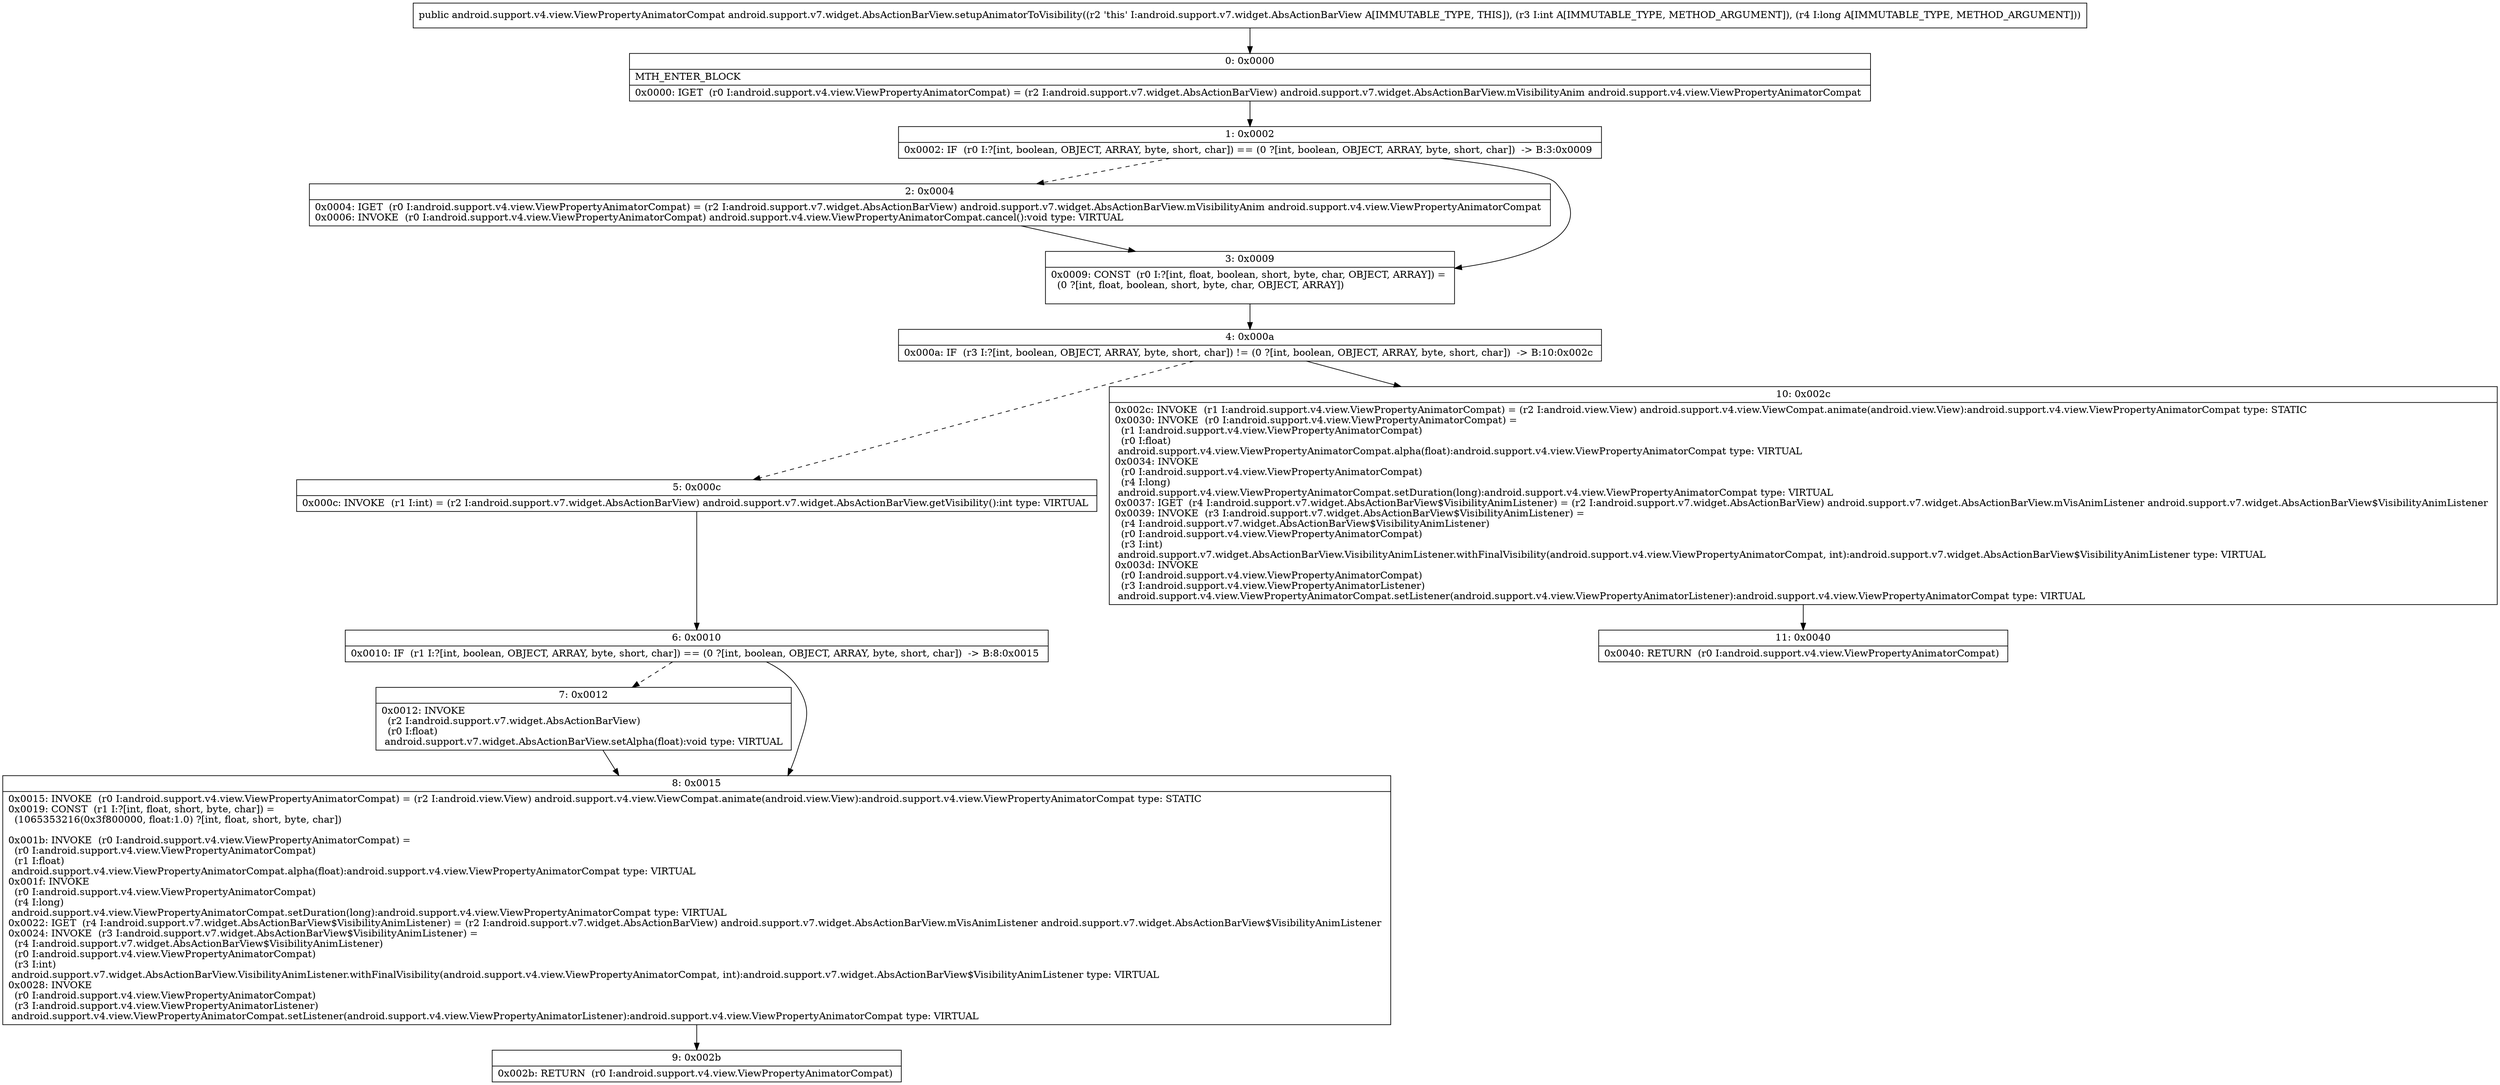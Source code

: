 digraph "CFG forandroid.support.v7.widget.AbsActionBarView.setupAnimatorToVisibility(IJ)Landroid\/support\/v4\/view\/ViewPropertyAnimatorCompat;" {
Node_0 [shape=record,label="{0\:\ 0x0000|MTH_ENTER_BLOCK\l|0x0000: IGET  (r0 I:android.support.v4.view.ViewPropertyAnimatorCompat) = (r2 I:android.support.v7.widget.AbsActionBarView) android.support.v7.widget.AbsActionBarView.mVisibilityAnim android.support.v4.view.ViewPropertyAnimatorCompat \l}"];
Node_1 [shape=record,label="{1\:\ 0x0002|0x0002: IF  (r0 I:?[int, boolean, OBJECT, ARRAY, byte, short, char]) == (0 ?[int, boolean, OBJECT, ARRAY, byte, short, char])  \-\> B:3:0x0009 \l}"];
Node_2 [shape=record,label="{2\:\ 0x0004|0x0004: IGET  (r0 I:android.support.v4.view.ViewPropertyAnimatorCompat) = (r2 I:android.support.v7.widget.AbsActionBarView) android.support.v7.widget.AbsActionBarView.mVisibilityAnim android.support.v4.view.ViewPropertyAnimatorCompat \l0x0006: INVOKE  (r0 I:android.support.v4.view.ViewPropertyAnimatorCompat) android.support.v4.view.ViewPropertyAnimatorCompat.cancel():void type: VIRTUAL \l}"];
Node_3 [shape=record,label="{3\:\ 0x0009|0x0009: CONST  (r0 I:?[int, float, boolean, short, byte, char, OBJECT, ARRAY]) = \l  (0 ?[int, float, boolean, short, byte, char, OBJECT, ARRAY])\l \l}"];
Node_4 [shape=record,label="{4\:\ 0x000a|0x000a: IF  (r3 I:?[int, boolean, OBJECT, ARRAY, byte, short, char]) != (0 ?[int, boolean, OBJECT, ARRAY, byte, short, char])  \-\> B:10:0x002c \l}"];
Node_5 [shape=record,label="{5\:\ 0x000c|0x000c: INVOKE  (r1 I:int) = (r2 I:android.support.v7.widget.AbsActionBarView) android.support.v7.widget.AbsActionBarView.getVisibility():int type: VIRTUAL \l}"];
Node_6 [shape=record,label="{6\:\ 0x0010|0x0010: IF  (r1 I:?[int, boolean, OBJECT, ARRAY, byte, short, char]) == (0 ?[int, boolean, OBJECT, ARRAY, byte, short, char])  \-\> B:8:0x0015 \l}"];
Node_7 [shape=record,label="{7\:\ 0x0012|0x0012: INVOKE  \l  (r2 I:android.support.v7.widget.AbsActionBarView)\l  (r0 I:float)\l android.support.v7.widget.AbsActionBarView.setAlpha(float):void type: VIRTUAL \l}"];
Node_8 [shape=record,label="{8\:\ 0x0015|0x0015: INVOKE  (r0 I:android.support.v4.view.ViewPropertyAnimatorCompat) = (r2 I:android.view.View) android.support.v4.view.ViewCompat.animate(android.view.View):android.support.v4.view.ViewPropertyAnimatorCompat type: STATIC \l0x0019: CONST  (r1 I:?[int, float, short, byte, char]) = \l  (1065353216(0x3f800000, float:1.0) ?[int, float, short, byte, char])\l \l0x001b: INVOKE  (r0 I:android.support.v4.view.ViewPropertyAnimatorCompat) = \l  (r0 I:android.support.v4.view.ViewPropertyAnimatorCompat)\l  (r1 I:float)\l android.support.v4.view.ViewPropertyAnimatorCompat.alpha(float):android.support.v4.view.ViewPropertyAnimatorCompat type: VIRTUAL \l0x001f: INVOKE  \l  (r0 I:android.support.v4.view.ViewPropertyAnimatorCompat)\l  (r4 I:long)\l android.support.v4.view.ViewPropertyAnimatorCompat.setDuration(long):android.support.v4.view.ViewPropertyAnimatorCompat type: VIRTUAL \l0x0022: IGET  (r4 I:android.support.v7.widget.AbsActionBarView$VisibilityAnimListener) = (r2 I:android.support.v7.widget.AbsActionBarView) android.support.v7.widget.AbsActionBarView.mVisAnimListener android.support.v7.widget.AbsActionBarView$VisibilityAnimListener \l0x0024: INVOKE  (r3 I:android.support.v7.widget.AbsActionBarView$VisibilityAnimListener) = \l  (r4 I:android.support.v7.widget.AbsActionBarView$VisibilityAnimListener)\l  (r0 I:android.support.v4.view.ViewPropertyAnimatorCompat)\l  (r3 I:int)\l android.support.v7.widget.AbsActionBarView.VisibilityAnimListener.withFinalVisibility(android.support.v4.view.ViewPropertyAnimatorCompat, int):android.support.v7.widget.AbsActionBarView$VisibilityAnimListener type: VIRTUAL \l0x0028: INVOKE  \l  (r0 I:android.support.v4.view.ViewPropertyAnimatorCompat)\l  (r3 I:android.support.v4.view.ViewPropertyAnimatorListener)\l android.support.v4.view.ViewPropertyAnimatorCompat.setListener(android.support.v4.view.ViewPropertyAnimatorListener):android.support.v4.view.ViewPropertyAnimatorCompat type: VIRTUAL \l}"];
Node_9 [shape=record,label="{9\:\ 0x002b|0x002b: RETURN  (r0 I:android.support.v4.view.ViewPropertyAnimatorCompat) \l}"];
Node_10 [shape=record,label="{10\:\ 0x002c|0x002c: INVOKE  (r1 I:android.support.v4.view.ViewPropertyAnimatorCompat) = (r2 I:android.view.View) android.support.v4.view.ViewCompat.animate(android.view.View):android.support.v4.view.ViewPropertyAnimatorCompat type: STATIC \l0x0030: INVOKE  (r0 I:android.support.v4.view.ViewPropertyAnimatorCompat) = \l  (r1 I:android.support.v4.view.ViewPropertyAnimatorCompat)\l  (r0 I:float)\l android.support.v4.view.ViewPropertyAnimatorCompat.alpha(float):android.support.v4.view.ViewPropertyAnimatorCompat type: VIRTUAL \l0x0034: INVOKE  \l  (r0 I:android.support.v4.view.ViewPropertyAnimatorCompat)\l  (r4 I:long)\l android.support.v4.view.ViewPropertyAnimatorCompat.setDuration(long):android.support.v4.view.ViewPropertyAnimatorCompat type: VIRTUAL \l0x0037: IGET  (r4 I:android.support.v7.widget.AbsActionBarView$VisibilityAnimListener) = (r2 I:android.support.v7.widget.AbsActionBarView) android.support.v7.widget.AbsActionBarView.mVisAnimListener android.support.v7.widget.AbsActionBarView$VisibilityAnimListener \l0x0039: INVOKE  (r3 I:android.support.v7.widget.AbsActionBarView$VisibilityAnimListener) = \l  (r4 I:android.support.v7.widget.AbsActionBarView$VisibilityAnimListener)\l  (r0 I:android.support.v4.view.ViewPropertyAnimatorCompat)\l  (r3 I:int)\l android.support.v7.widget.AbsActionBarView.VisibilityAnimListener.withFinalVisibility(android.support.v4.view.ViewPropertyAnimatorCompat, int):android.support.v7.widget.AbsActionBarView$VisibilityAnimListener type: VIRTUAL \l0x003d: INVOKE  \l  (r0 I:android.support.v4.view.ViewPropertyAnimatorCompat)\l  (r3 I:android.support.v4.view.ViewPropertyAnimatorListener)\l android.support.v4.view.ViewPropertyAnimatorCompat.setListener(android.support.v4.view.ViewPropertyAnimatorListener):android.support.v4.view.ViewPropertyAnimatorCompat type: VIRTUAL \l}"];
Node_11 [shape=record,label="{11\:\ 0x0040|0x0040: RETURN  (r0 I:android.support.v4.view.ViewPropertyAnimatorCompat) \l}"];
MethodNode[shape=record,label="{public android.support.v4.view.ViewPropertyAnimatorCompat android.support.v7.widget.AbsActionBarView.setupAnimatorToVisibility((r2 'this' I:android.support.v7.widget.AbsActionBarView A[IMMUTABLE_TYPE, THIS]), (r3 I:int A[IMMUTABLE_TYPE, METHOD_ARGUMENT]), (r4 I:long A[IMMUTABLE_TYPE, METHOD_ARGUMENT])) }"];
MethodNode -> Node_0;
Node_0 -> Node_1;
Node_1 -> Node_2[style=dashed];
Node_1 -> Node_3;
Node_2 -> Node_3;
Node_3 -> Node_4;
Node_4 -> Node_5[style=dashed];
Node_4 -> Node_10;
Node_5 -> Node_6;
Node_6 -> Node_7[style=dashed];
Node_6 -> Node_8;
Node_7 -> Node_8;
Node_8 -> Node_9;
Node_10 -> Node_11;
}

